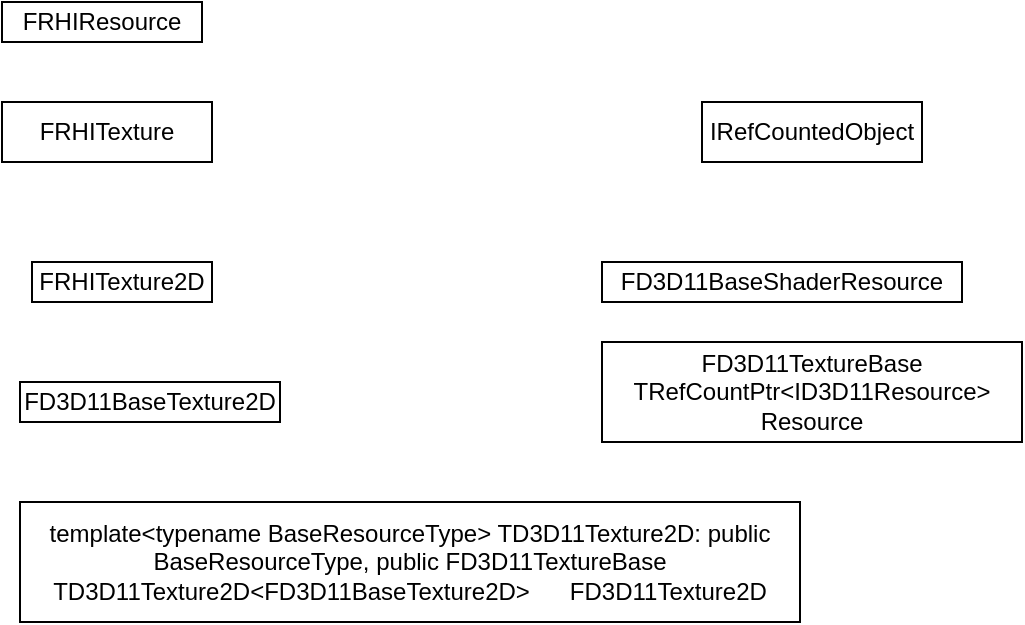 <mxfile version="22.0.8" type="github" pages="2">
  <diagram name="第 1 页" id="ach_8t_THAJOCDPu6Ulr">
    <mxGraphModel dx="1313" dy="593" grid="1" gridSize="10" guides="1" tooltips="1" connect="1" arrows="1" fold="1" page="1" pageScale="1" pageWidth="827" pageHeight="1169" math="0" shadow="0">
      <root>
        <mxCell id="0" />
        <mxCell id="1" parent="0" />
        <mxCell id="ejGEZB8opVFUiISUi8wy-1" value="IRefCountedObject" style="html=1;whiteSpace=wrap;" vertex="1" parent="1">
          <mxGeometry x="560" y="310" width="110" height="30" as="geometry" />
        </mxCell>
        <mxCell id="ejGEZB8opVFUiISUi8wy-2" value="FD3D11BaseShaderResource" style="html=1;whiteSpace=wrap;" vertex="1" parent="1">
          <mxGeometry x="510" y="390" width="180" height="20" as="geometry" />
        </mxCell>
        <mxCell id="ejGEZB8opVFUiISUi8wy-3" value="FD3D11TextureBase&lt;br&gt;TRefCountPtr&amp;lt;ID3D11Resource&amp;gt; Resource" style="html=1;whiteSpace=wrap;" vertex="1" parent="1">
          <mxGeometry x="510" y="430" width="210" height="50" as="geometry" />
        </mxCell>
        <mxCell id="ejGEZB8opVFUiISUi8wy-6" value="template&amp;lt;typename BaseResourceType&amp;gt; TD3D11Texture2D: public BaseResourceType, public FD3D11TextureBase&lt;br&gt;TD3D11Texture2D&amp;lt;FD3D11BaseTexture2D&amp;gt;&amp;nbsp; &amp;nbsp; &amp;nbsp; FD3D11Texture2D" style="html=1;whiteSpace=wrap;" vertex="1" parent="1">
          <mxGeometry x="219" y="510" width="390" height="60" as="geometry" />
        </mxCell>
        <mxCell id="ejGEZB8opVFUiISUi8wy-7" value="FD3D11BaseTexture2D" style="html=1;whiteSpace=wrap;" vertex="1" parent="1">
          <mxGeometry x="219" y="450" width="130" height="20" as="geometry" />
        </mxCell>
        <mxCell id="ejGEZB8opVFUiISUi8wy-8" value="FRHITexture2D" style="html=1;whiteSpace=wrap;" vertex="1" parent="1">
          <mxGeometry x="225" y="390" width="90" height="20" as="geometry" />
        </mxCell>
        <mxCell id="ejGEZB8opVFUiISUi8wy-9" value="FRHITexture" style="html=1;whiteSpace=wrap;" vertex="1" parent="1">
          <mxGeometry x="210" y="310" width="105" height="30" as="geometry" />
        </mxCell>
        <mxCell id="ejGEZB8opVFUiISUi8wy-10" value="FRHIResource" style="html=1;whiteSpace=wrap;" vertex="1" parent="1">
          <mxGeometry x="210" y="260" width="100" height="20" as="geometry" />
        </mxCell>
      </root>
    </mxGraphModel>
  </diagram>
  <diagram id="WlK-a0K8C3oaISJYRkWt" name="第 2 页">
    <mxGraphModel dx="1970" dy="890" grid="1" gridSize="10" guides="1" tooltips="1" connect="1" arrows="1" fold="1" page="1" pageScale="1" pageWidth="827" pageHeight="1169" math="0" shadow="0">
      <root>
        <mxCell id="0" />
        <mxCell id="1" parent="0" />
      </root>
    </mxGraphModel>
  </diagram>
</mxfile>
